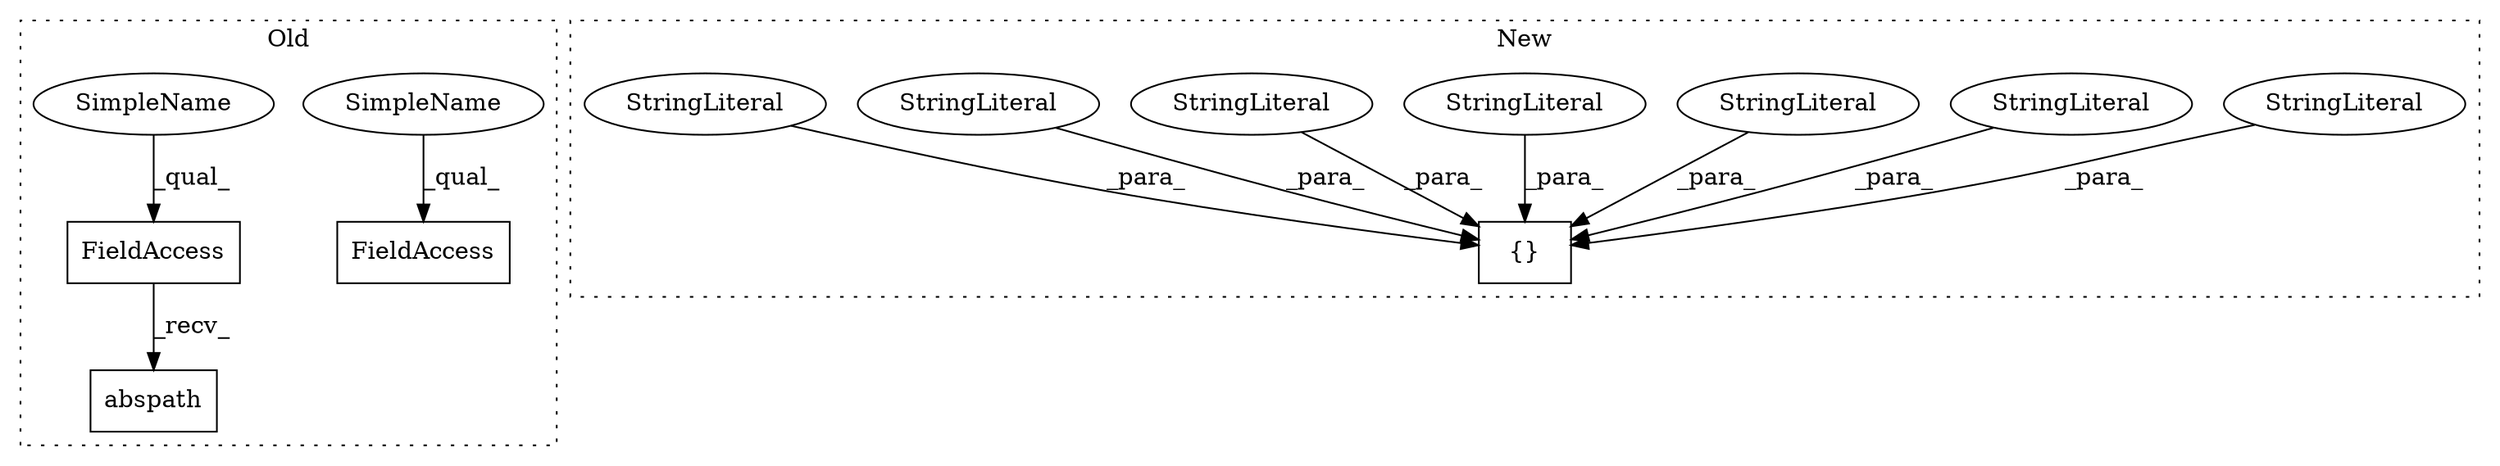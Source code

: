 digraph G {
subgraph cluster0 {
1 [label="abspath" a="32" s="412,428" l="8,1" shape="box"];
3 [label="FieldAccess" a="22" s="404" l="7" shape="box"];
11 [label="FieldAccess" a="22" s="388" l="7" shape="box"];
12 [label="SimpleName" a="42" s="388" l="2" shape="ellipse"];
13 [label="SimpleName" a="42" s="404" l="2" shape="ellipse"];
label = "Old";
style="dotted";
}
subgraph cluster1 {
2 [label="{}" a="4" s="862,991" l="1,1" shape="box"];
4 [label="StringLiteral" a="45" s="955" l="22" shape="ellipse"];
5 [label="StringLiteral" a="45" s="932" l="22" shape="ellipse"];
6 [label="StringLiteral" a="45" s="879" l="15" shape="ellipse"];
7 [label="StringLiteral" a="45" s="863" l="15" shape="ellipse"];
8 [label="StringLiteral" a="45" s="978" l="13" shape="ellipse"];
9 [label="StringLiteral" a="45" s="915" l="16" shape="ellipse"];
10 [label="StringLiteral" a="45" s="895" l="19" shape="ellipse"];
label = "New";
style="dotted";
}
3 -> 1 [label="_recv_"];
4 -> 2 [label="_para_"];
5 -> 2 [label="_para_"];
6 -> 2 [label="_para_"];
7 -> 2 [label="_para_"];
8 -> 2 [label="_para_"];
9 -> 2 [label="_para_"];
10 -> 2 [label="_para_"];
12 -> 11 [label="_qual_"];
13 -> 3 [label="_qual_"];
}